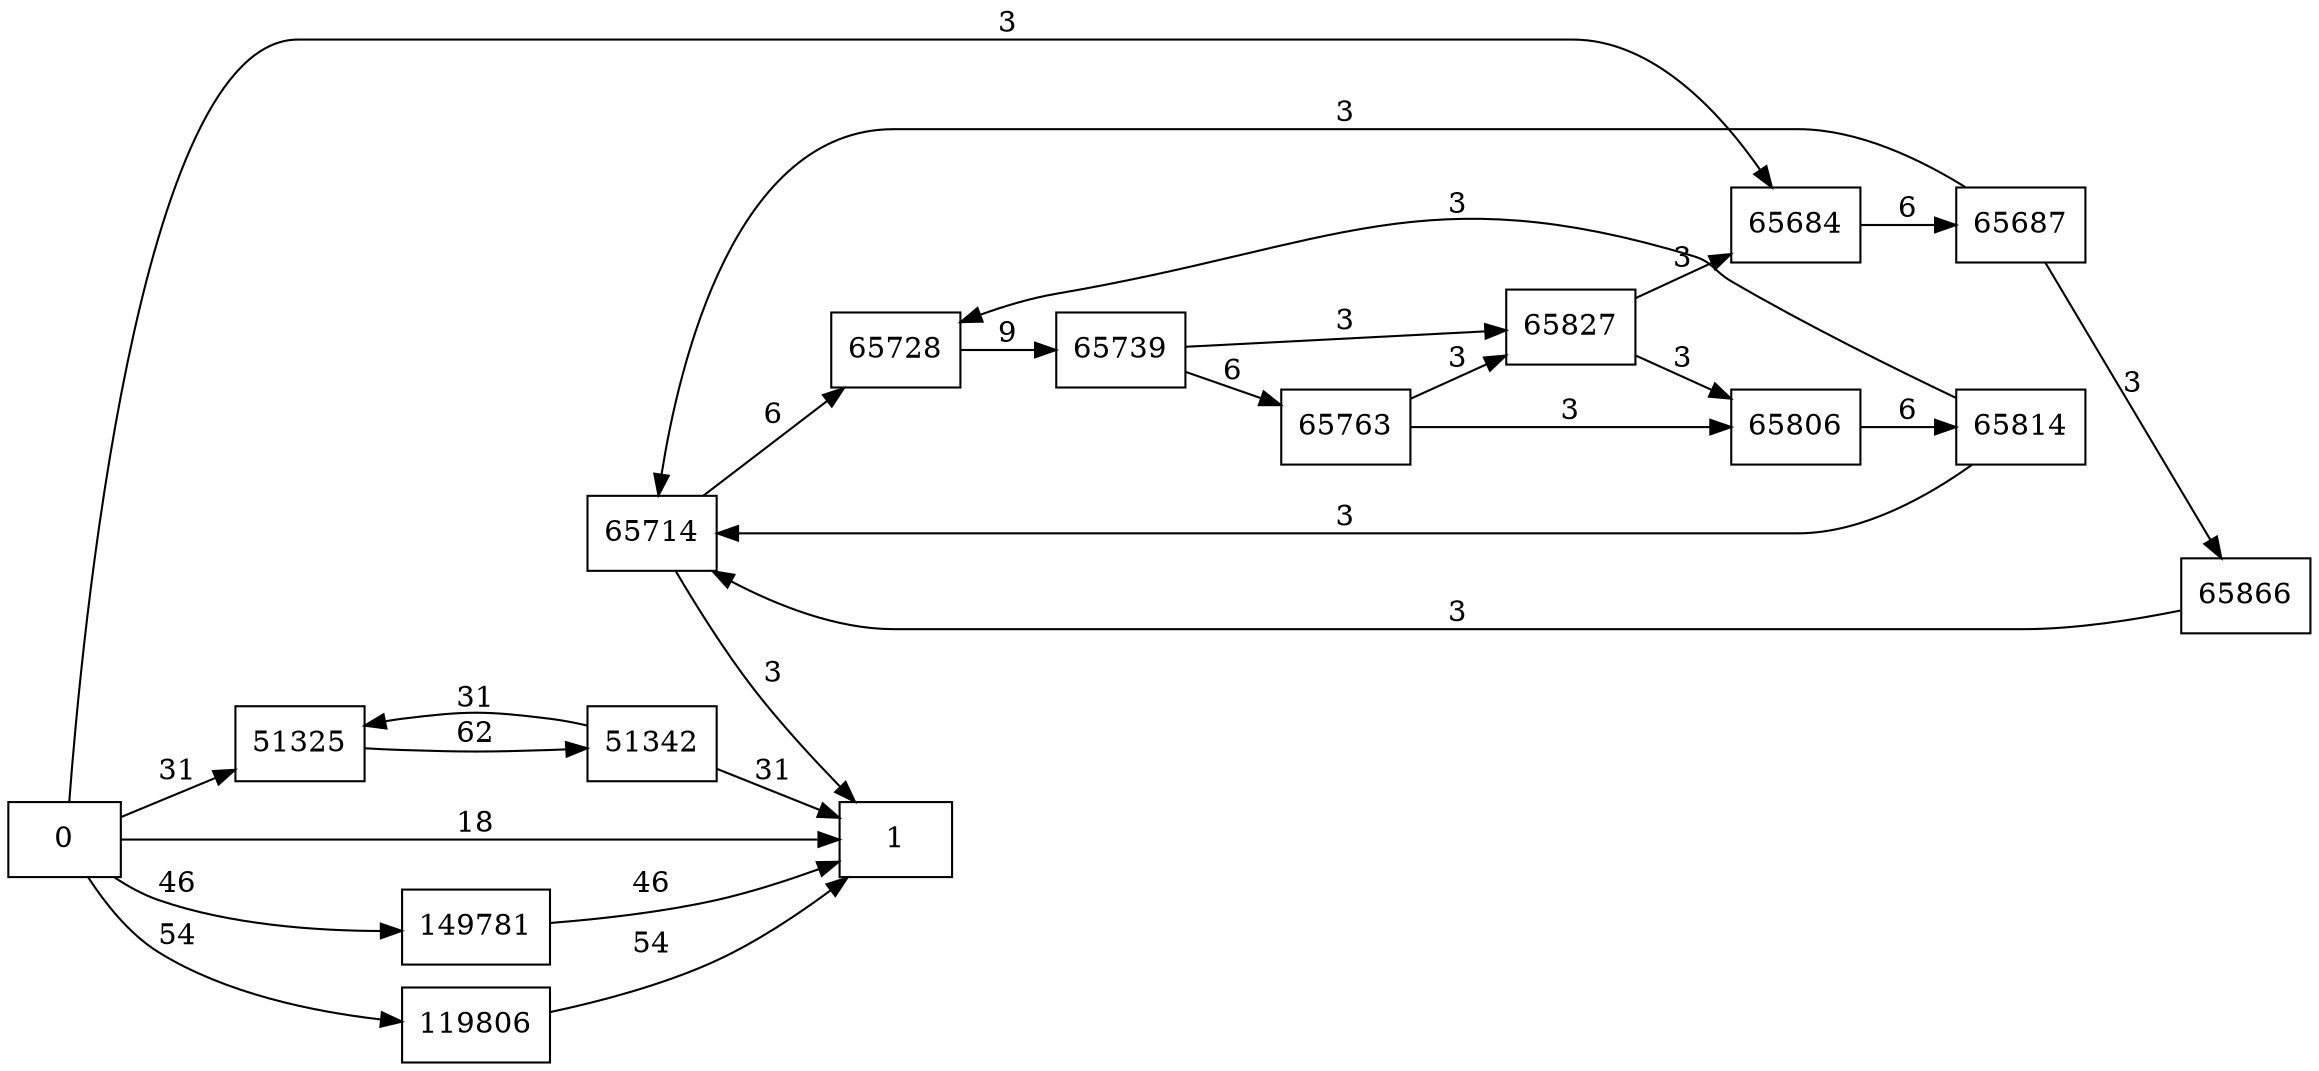 digraph {
	graph [rankdir=LR]
	node [shape=rectangle]
	51325 -> 51342 [label=62]
	51342 -> 51325 [label=31]
	51342 -> 1 [label=31]
	65684 -> 65687 [label=6]
	65687 -> 65714 [label=3]
	65687 -> 65866 [label=3]
	65714 -> 65728 [label=6]
	65714 -> 1 [label=3]
	65728 -> 65739 [label=9]
	65739 -> 65763 [label=6]
	65739 -> 65827 [label=3]
	65763 -> 65806 [label=3]
	65763 -> 65827 [label=3]
	65806 -> 65814 [label=6]
	65814 -> 65728 [label=3]
	65814 -> 65714 [label=3]
	65827 -> 65684 [label=3]
	65827 -> 65806 [label=3]
	65866 -> 65714 [label=3]
	119806 -> 1 [label=54]
	149781 -> 1 [label=46]
	0 -> 1 [label=18]
	0 -> 51325 [label=31]
	0 -> 65684 [label=3]
	0 -> 119806 [label=54]
	0 -> 149781 [label=46]
}
